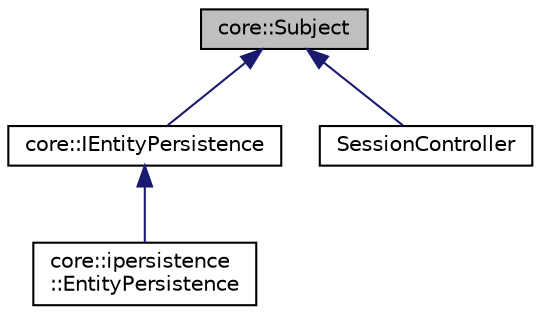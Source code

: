 digraph "core::Subject"
{
  edge [fontname="Helvetica",fontsize="10",labelfontname="Helvetica",labelfontsize="10"];
  node [fontname="Helvetica",fontsize="10",shape=record];
  Node1 [label="core::Subject",height=0.2,width=0.4,color="black", fillcolor="grey75", style="filled" fontcolor="black"];
  Node1 -> Node2 [dir="back",color="midnightblue",fontsize="10",style="solid",fontname="Helvetica"];
  Node2 [label="core::IEntityPersistence",height=0.2,width=0.4,color="black", fillcolor="white", style="filled",URL="$classcore_1_1_i_entity_persistence.html"];
  Node2 -> Node3 [dir="back",color="midnightblue",fontsize="10",style="solid",fontname="Helvetica"];
  Node3 [label="core::ipersistence\l::EntityPersistence",height=0.2,width=0.4,color="black", fillcolor="white", style="filled",URL="$classcore_1_1ipersistence_1_1_entity_persistence.html"];
  Node1 -> Node4 [dir="back",color="midnightblue",fontsize="10",style="solid",fontname="Helvetica"];
  Node4 [label="SessionController",height=0.2,width=0.4,color="black", fillcolor="white", style="filled",URL="$class_session_controller.html"];
}
